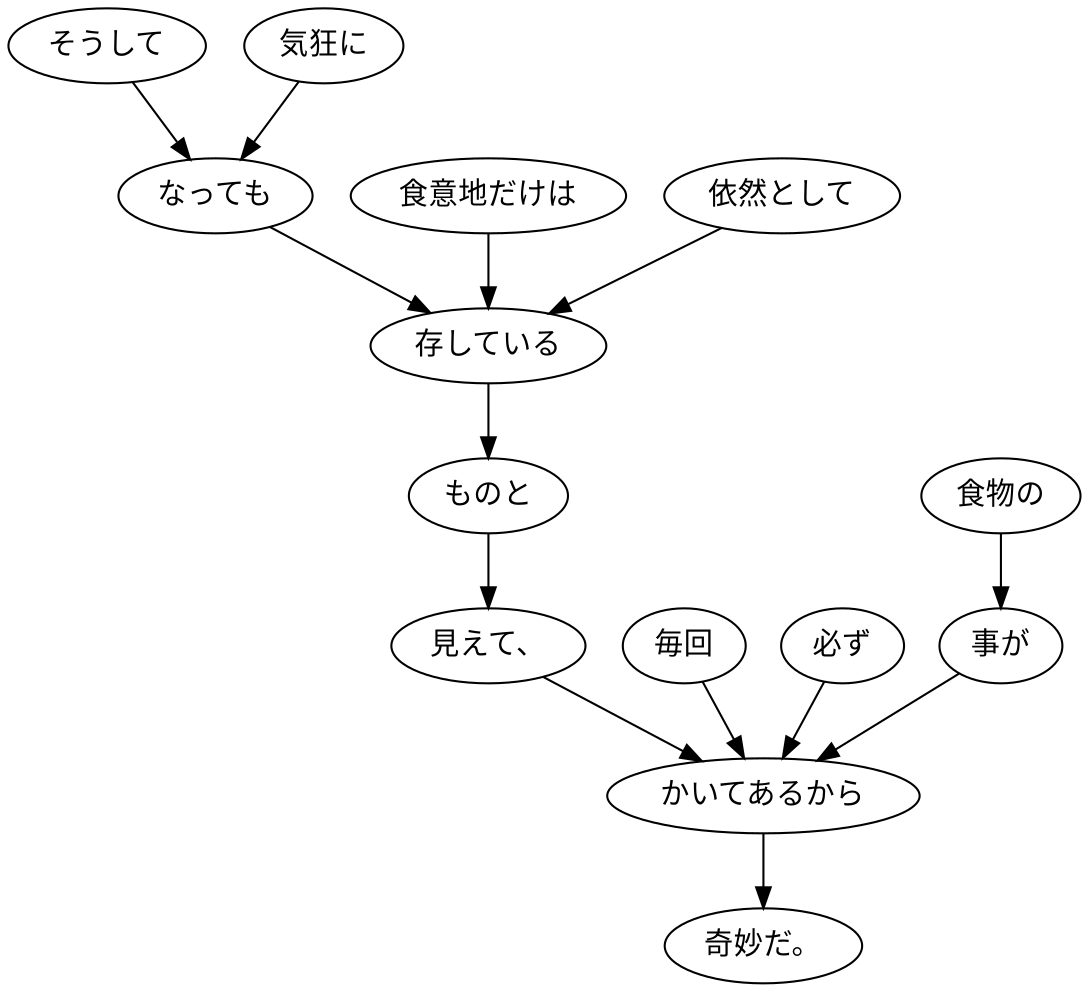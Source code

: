 digraph graph6179 {
	node0 [label="そうして"];
	node1 [label="気狂に"];
	node2 [label="なっても"];
	node3 [label="食意地だけは"];
	node4 [label="依然として"];
	node5 [label="存している"];
	node6 [label="ものと"];
	node7 [label="見えて、"];
	node8 [label="毎回"];
	node9 [label="必ず"];
	node10 [label="食物の"];
	node11 [label="事が"];
	node12 [label="かいてあるから"];
	node13 [label="奇妙だ。"];
	node0 -> node2;
	node1 -> node2;
	node2 -> node5;
	node3 -> node5;
	node4 -> node5;
	node5 -> node6;
	node6 -> node7;
	node7 -> node12;
	node8 -> node12;
	node9 -> node12;
	node10 -> node11;
	node11 -> node12;
	node12 -> node13;
}
